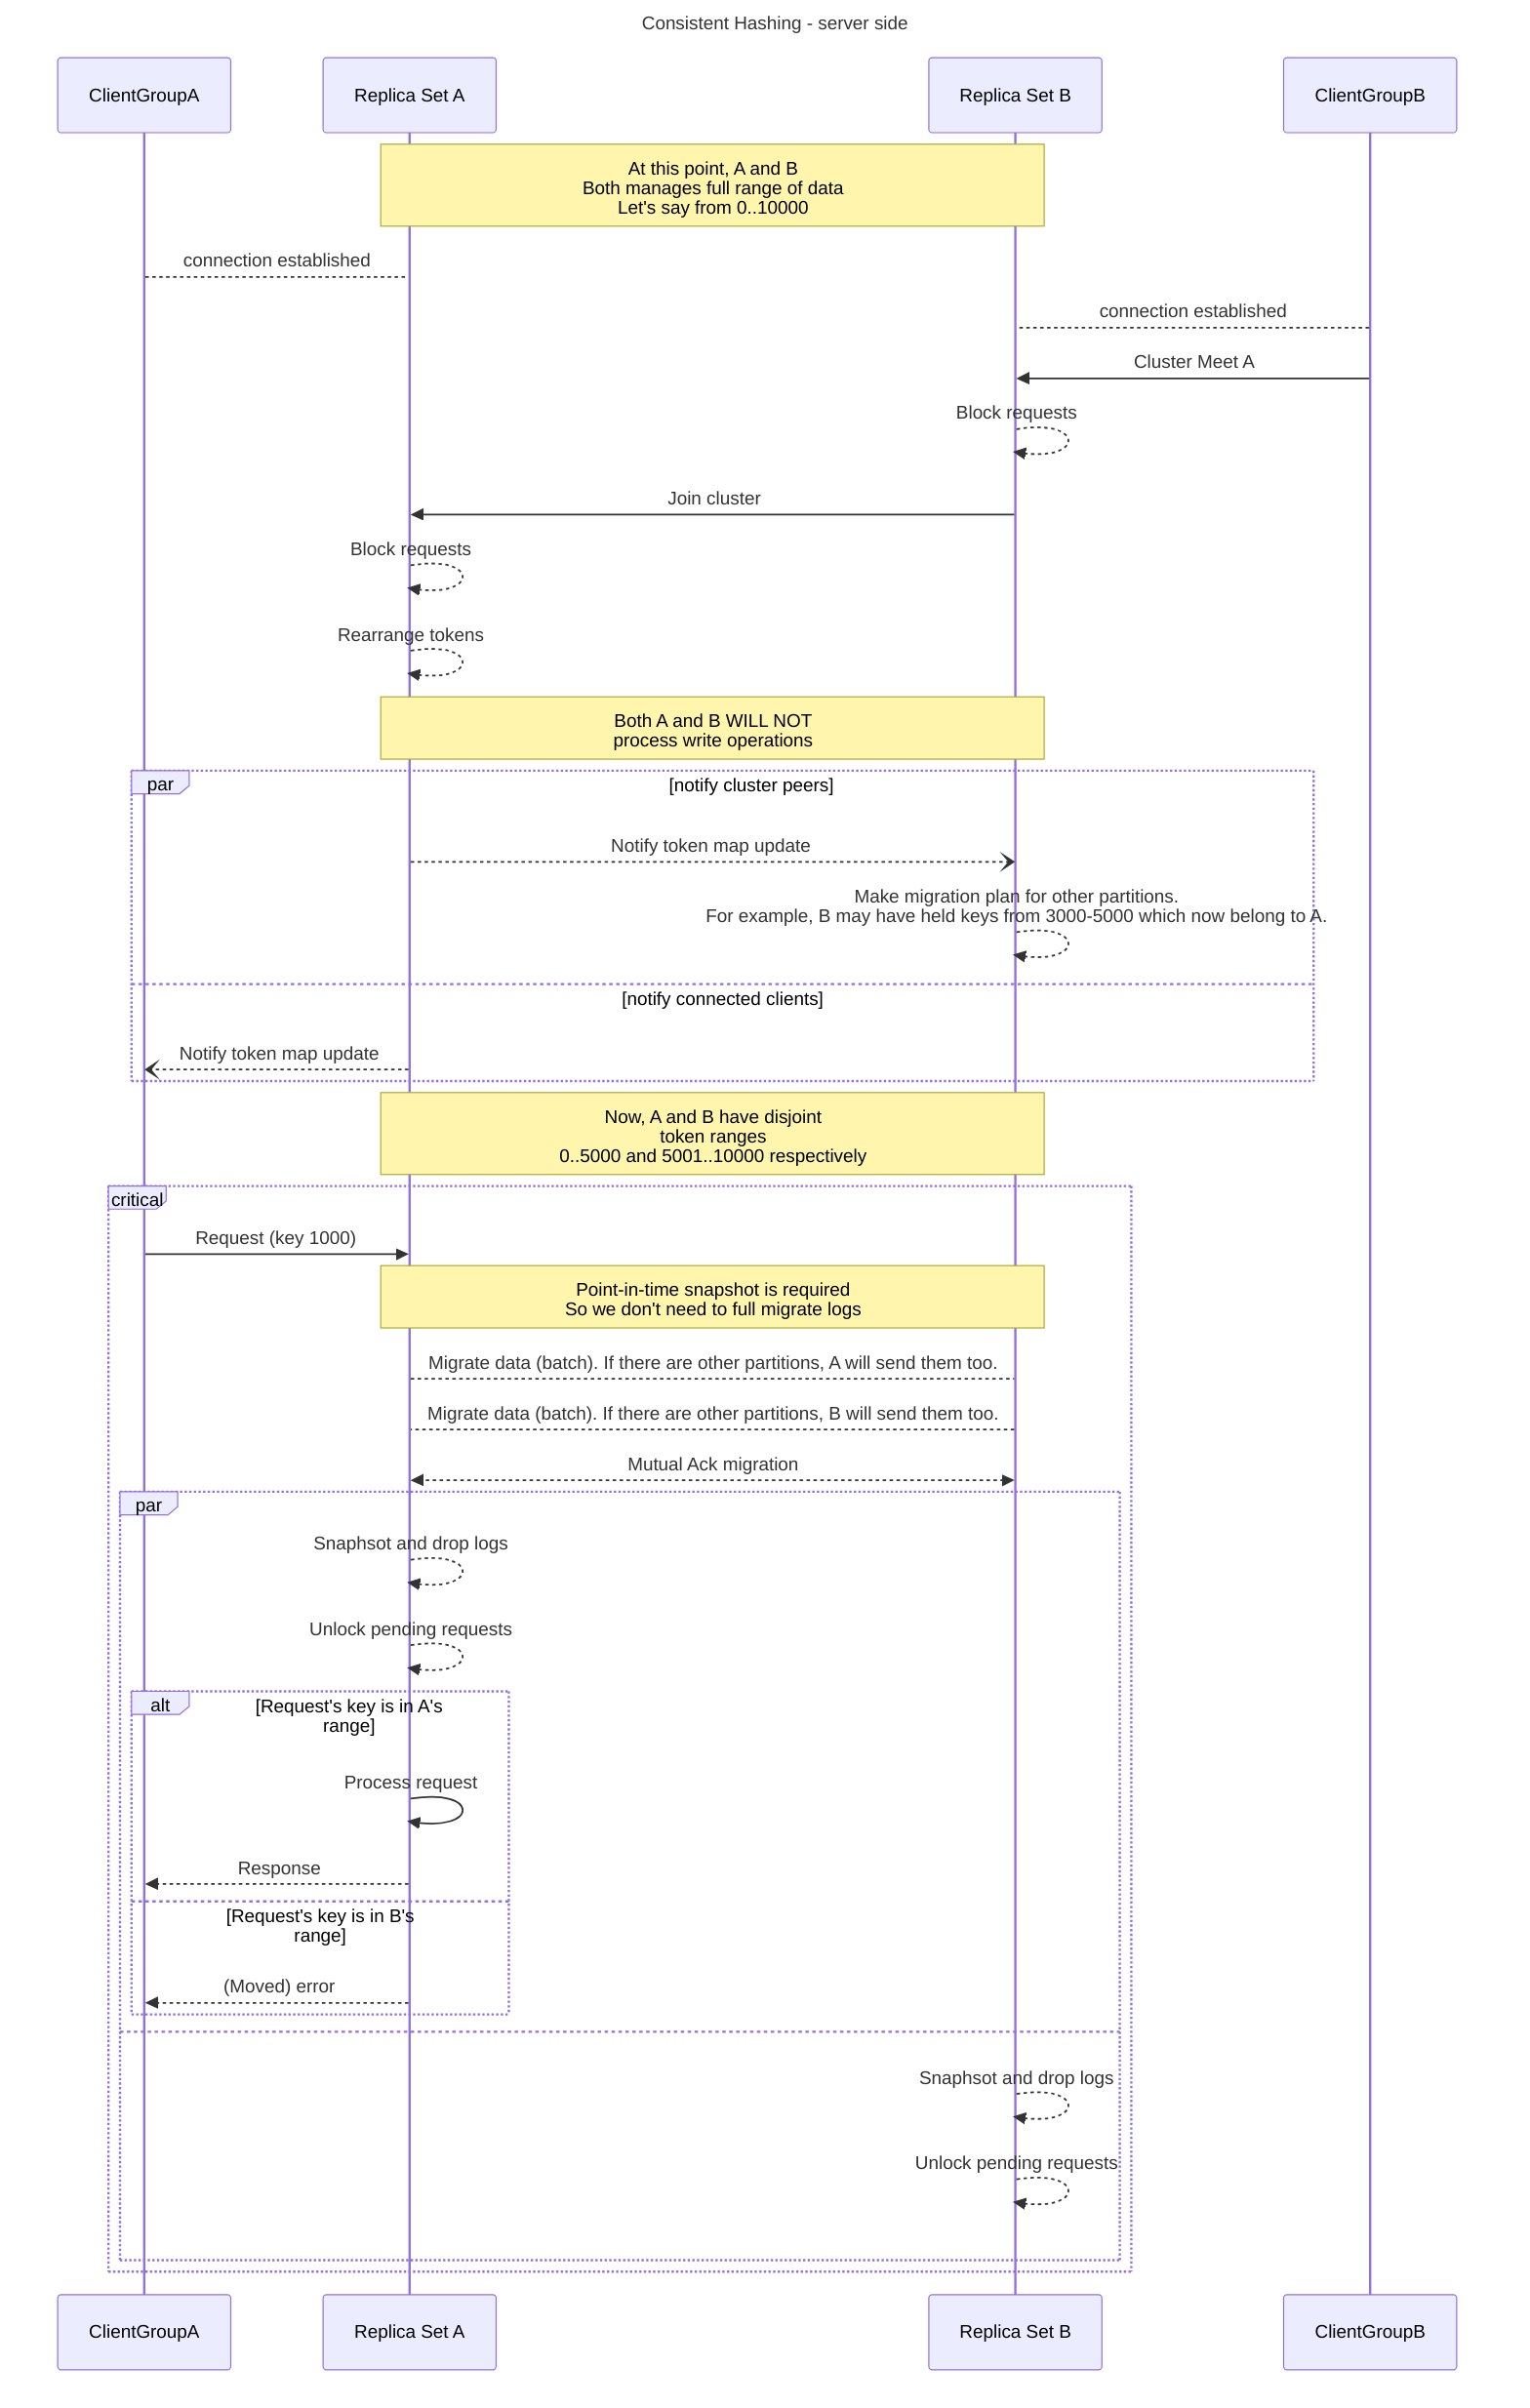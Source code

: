 ---
title: Consistent Hashing - server side
---
sequenceDiagram
    participant C1 as ClientGroupA
    
    participant A as Replica Set A
    participant B as Replica Set B
    
    participant C2 as ClientGroupB


    Note over A,B : At this point, A and B<br>Both manages full range of data<br>Let's say from 0..10000
    
    C1 --> A: connection established
    C2 --> B: connection established

    C2 ->> B: Cluster Meet A

    B -->> B : Block requests
    B ->> A : Join cluster
    A -->> A: Block requests
    A -->> A: Rearrange tokens

    note over A,B : Both A and B WILL NOT<br>process write operations

    
    
    par notify cluster peers

    
    A --) B : Notify token map update
    B -->> B : Make migration plan for other partitions.<br>For example, B may have held keys from 3000-5000 which now belong to A.


    and notify connected clients
    A --) C1 : Notify token map update
    end

    Note over A,B: Now, A and B have disjoint<br>token ranges<br>0..5000 and 5001..10000 respectively

    critical 
    C1 ->> A: Request (key 1000)

        Note over A, B: Point-in-time snapshot is required<br>So we don't need to full migrate logs
        
        A --> B: Migrate data (batch). If there are other partitions, A will send them too.
        B --> A: Migrate data (batch). If there are other partitions, B will send them too.

        %% The following may involves multi step migrations depending on the size of data
        B <<-->> A: Mutual Ack migration

        par 
            A -->> A: Snaphsot and drop logs
            A -->> A: Unlock pending requests
            alt Request's key is in A's range
                A ->> A: Process request
                A -->> C1: Response
            else Request's key is in B's range
                A -->> C1: (Moved) error
            end
        and
            B -->> B: Snaphsot and drop logs
            B -->> B: Unlock pending requests
        end
    end
